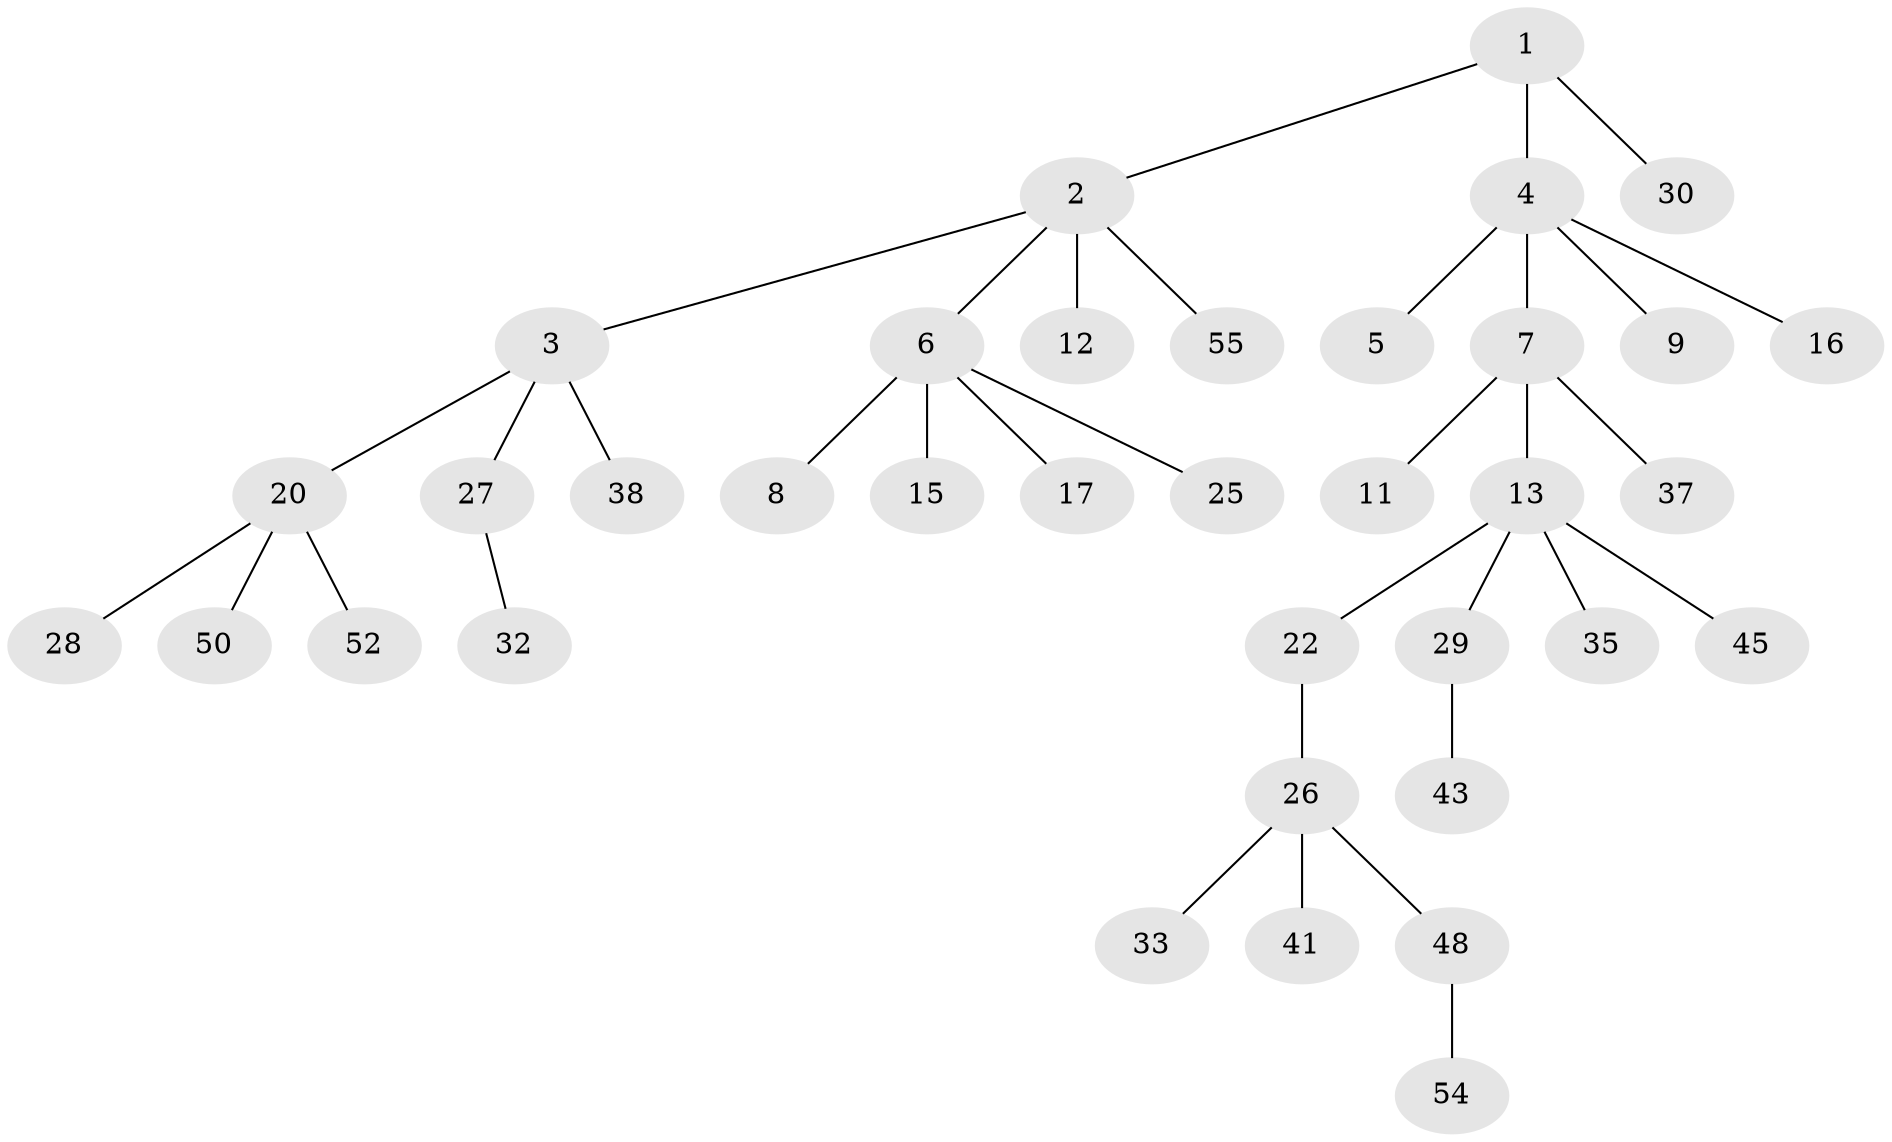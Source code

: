 // Generated by graph-tools (version 1.1) at 2025/24/03/03/25 07:24:06]
// undirected, 36 vertices, 35 edges
graph export_dot {
graph [start="1"]
  node [color=gray90,style=filled];
  1 [super="+31"];
  2 [super="+10"];
  3;
  4 [super="+21"];
  5;
  6 [super="+14"];
  7 [super="+19"];
  8;
  9;
  11 [super="+47"];
  12;
  13 [super="+18"];
  15 [super="+23"];
  16;
  17;
  20 [super="+36"];
  22 [super="+24"];
  25;
  26 [super="+44"];
  27 [super="+39"];
  28 [super="+53"];
  29 [super="+42"];
  30 [super="+34"];
  32;
  33;
  35 [super="+49"];
  37;
  38 [super="+40"];
  41 [super="+46"];
  43;
  45;
  48 [super="+51"];
  50;
  52;
  54;
  55;
  1 -- 2;
  1 -- 4;
  1 -- 30;
  2 -- 3;
  2 -- 6;
  2 -- 12;
  2 -- 55;
  3 -- 20;
  3 -- 27;
  3 -- 38;
  4 -- 5;
  4 -- 7;
  4 -- 9;
  4 -- 16;
  6 -- 8;
  6 -- 17;
  6 -- 15;
  6 -- 25;
  7 -- 11;
  7 -- 13;
  7 -- 37;
  13 -- 35;
  13 -- 29;
  13 -- 45;
  13 -- 22;
  20 -- 28;
  20 -- 50;
  20 -- 52;
  22 -- 26;
  26 -- 33;
  26 -- 41;
  26 -- 48;
  27 -- 32;
  29 -- 43;
  48 -- 54;
}
